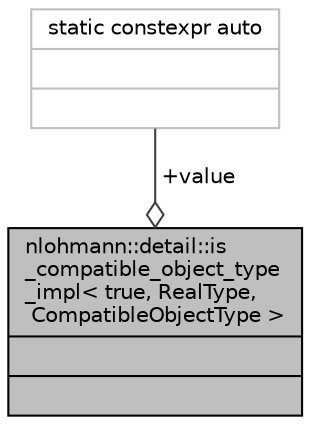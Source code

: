 digraph "nlohmann::detail::is_compatible_object_type_impl&lt; true, RealType, CompatibleObjectType &gt;"
{
 // INTERACTIVE_SVG=YES
  bgcolor="transparent";
  edge [fontname="Helvetica",fontsize="10",labelfontname="Helvetica",labelfontsize="10"];
  node [fontname="Helvetica",fontsize="10",shape=record];
  Node1 [label="{nlohmann::detail::is\l_compatible_object_type\l_impl\< true, RealType,\l CompatibleObjectType \>\n||}",height=0.2,width=0.4,color="black", fillcolor="grey75", style="filled" fontcolor="black"];
  Node2 -> Node1 [color="grey25",fontsize="10",style="solid",label=" +value" ,arrowhead="odiamond",fontname="Helvetica"];
  Node2 [label="{static constexpr auto\n||}",height=0.2,width=0.4,color="grey75"];
}
